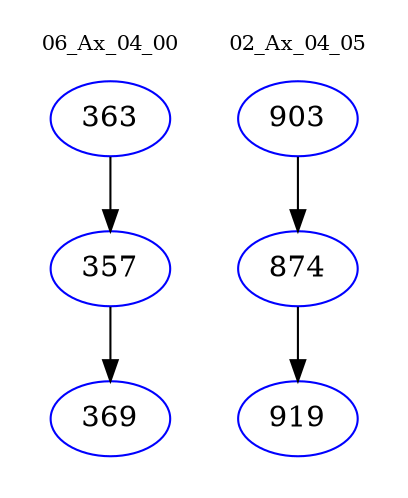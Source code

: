 digraph{
subgraph cluster_0 {
color = white
label = "06_Ax_04_00";
fontsize=10;
T0_363 [label="363", color="blue"]
T0_363 -> T0_357 [color="black"]
T0_357 [label="357", color="blue"]
T0_357 -> T0_369 [color="black"]
T0_369 [label="369", color="blue"]
}
subgraph cluster_1 {
color = white
label = "02_Ax_04_05";
fontsize=10;
T1_903 [label="903", color="blue"]
T1_903 -> T1_874 [color="black"]
T1_874 [label="874", color="blue"]
T1_874 -> T1_919 [color="black"]
T1_919 [label="919", color="blue"]
}
}
